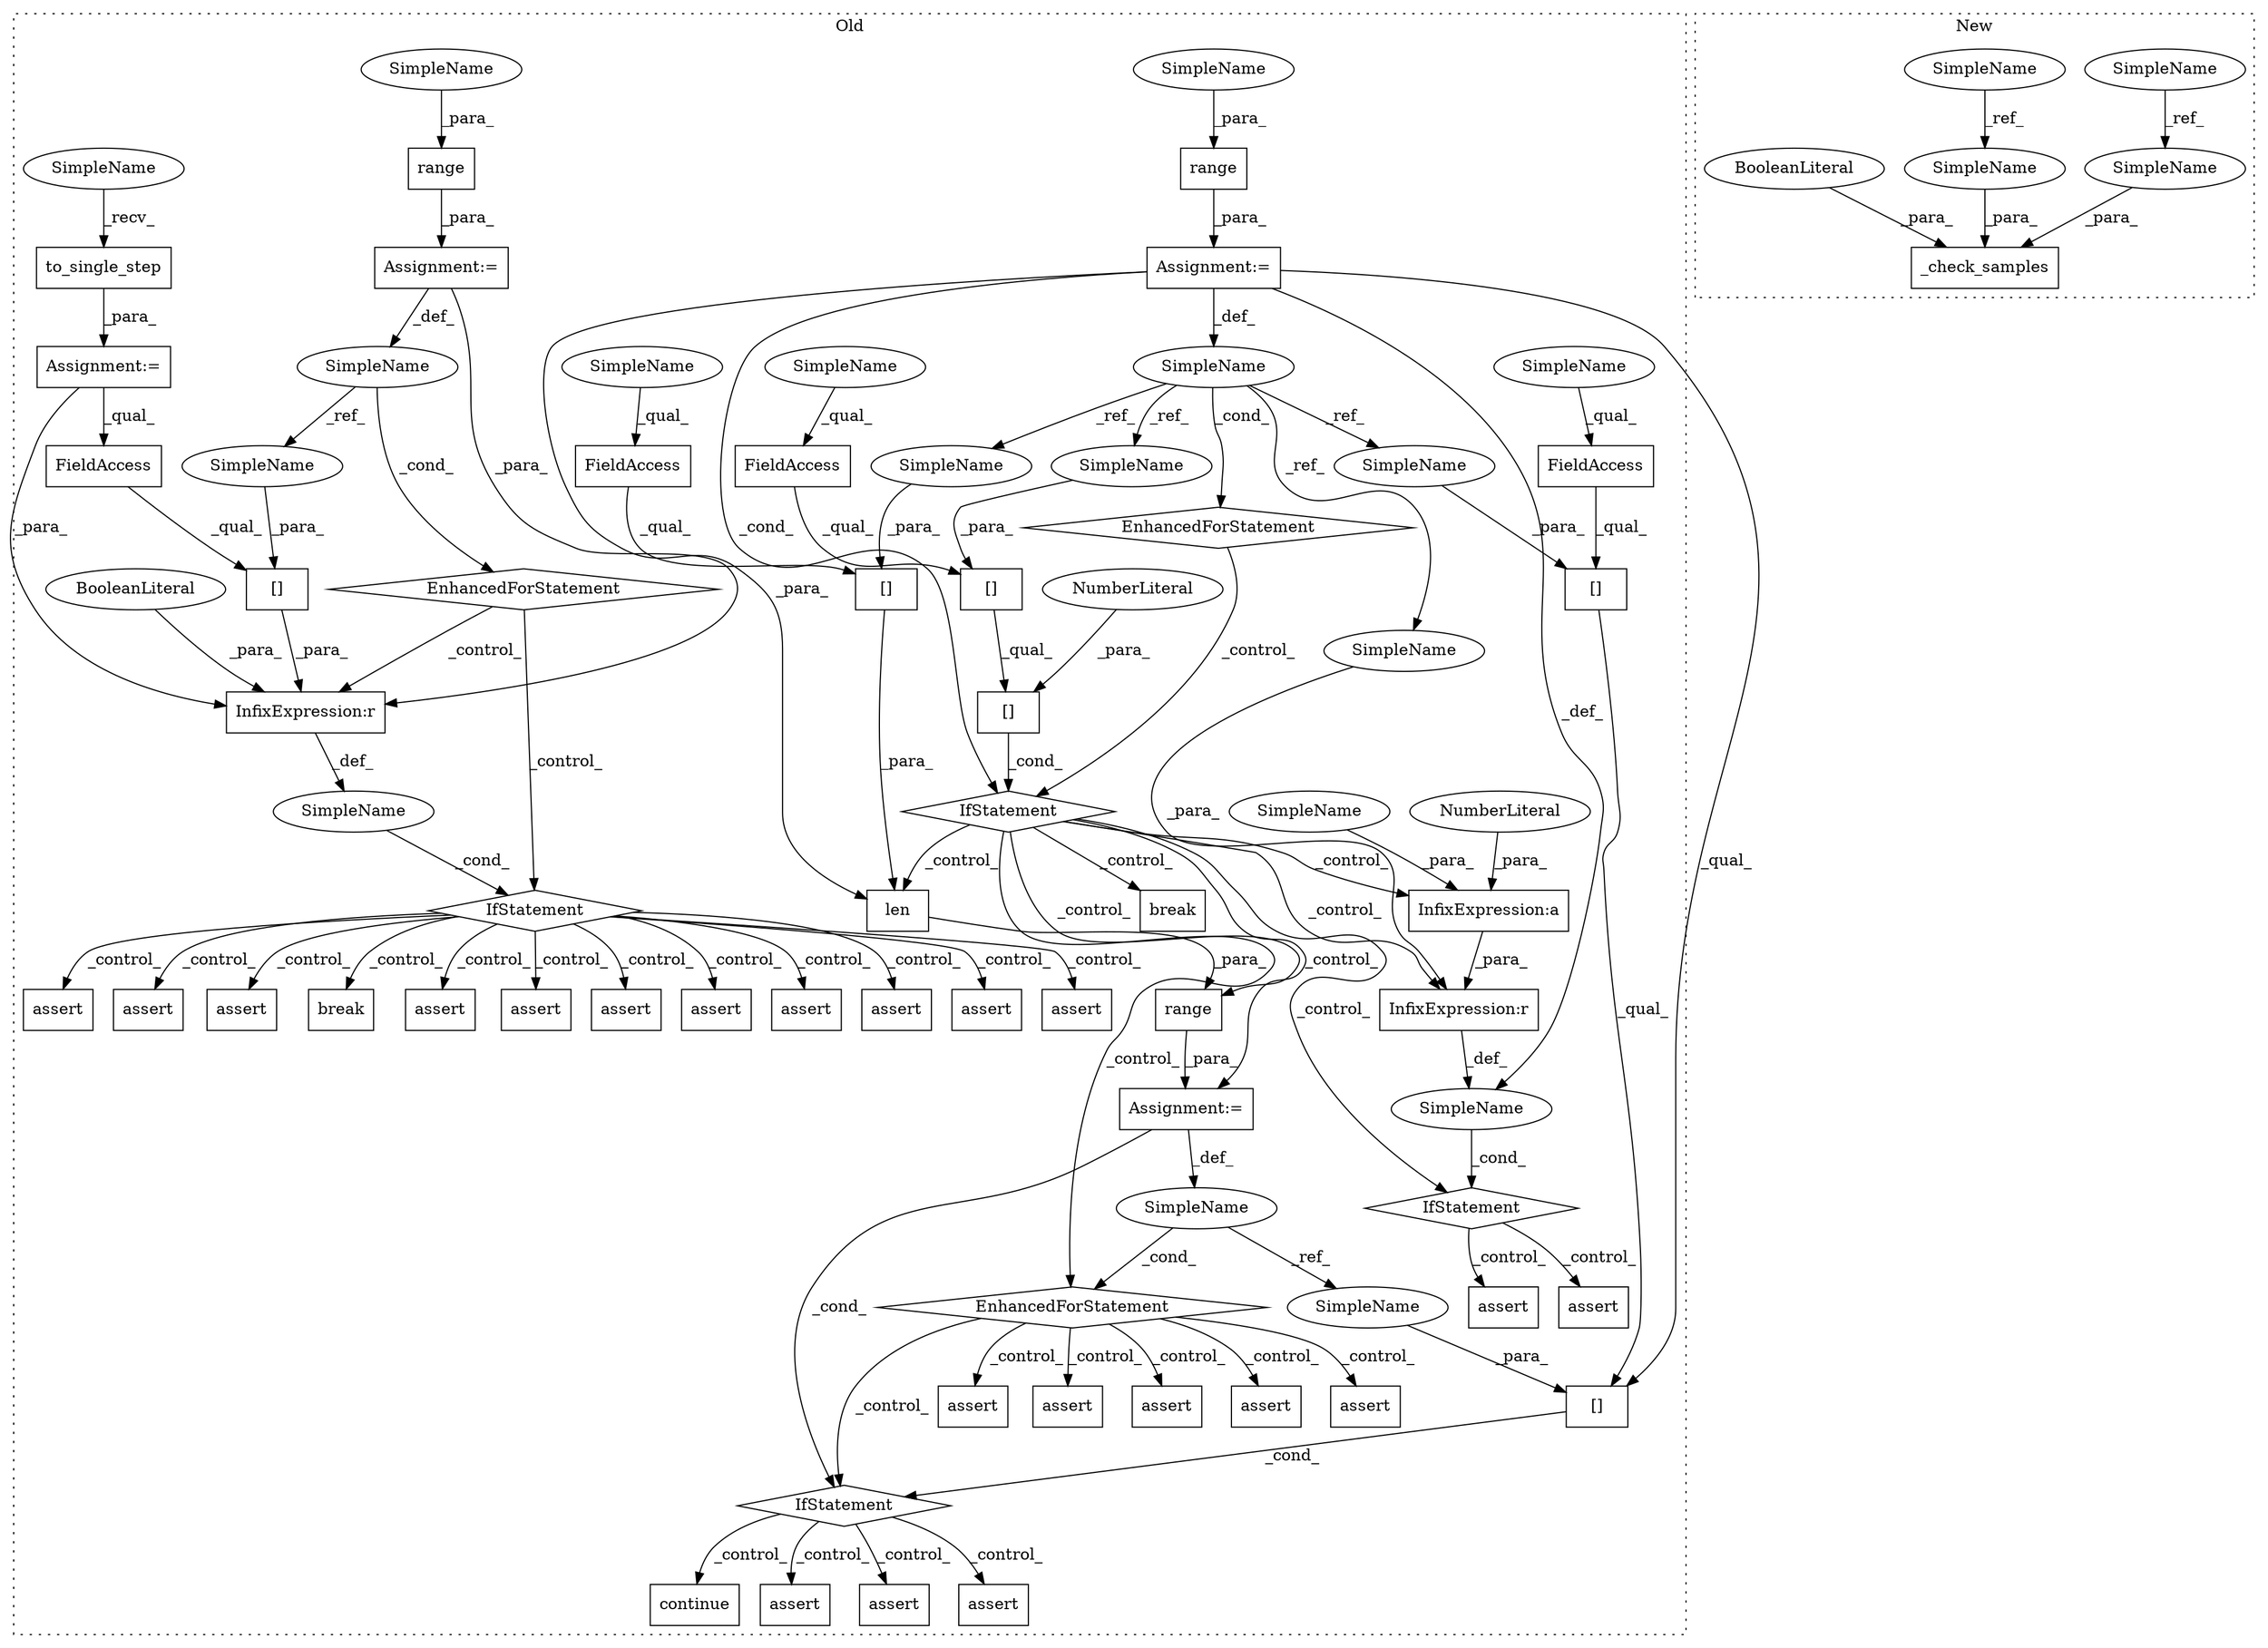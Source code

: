 digraph G {
subgraph cluster0 {
1 [label="assert" a="32" s="3994,4049" l="12,1" shape="box"];
3 [label="InfixExpression:a" a="27" s="3972" l="3" shape="box"];
4 [label="[]" a="2" s="3896,3918" l="21,1" shape="box"];
5 [label="NumberLiteral" a="34" s="3975" l="1" shape="ellipse"];
6 [label="NumberLiteral" a="34" s="3917" l="1" shape="ellipse"];
7 [label="[]" a="2" s="3896,3915" l="18,1" shape="box"];
9 [label="range" a="32" s="3864,3881" l="6,1" shape="box"];
10 [label="[]" a="2" s="4234,4253" l="18,1" shape="box"];
11 [label="break" a="10" s="3931" l="6" shape="box"];
12 [label="[]" a="2" s="4719,4738" l="18,1" shape="box"];
13 [label="EnhancedForStatement" a="70" s="4159,4256" l="57,2" shape="diamond"];
14 [label="[]" a="2" s="4719,4741" l="21,1" shape="box"];
15 [label="EnhancedForStatement" a="70" s="3803,3882" l="53,2" shape="diamond"];
16 [label="InfixExpression:r" a="27" s="3957" l="3" shape="box"];
17 [label="SimpleName" a="42" s="" l="" shape="ellipse"];
18 [label="assert" a="32" s="4065,4142" l="12,1" shape="box"];
19 [label="len" a="32" s="4230,4254" l="4,1" shape="box"];
20 [label="assert" a="32" s="4530,4595" l="12,1" shape="box"];
21 [label="FieldAccess" a="22" s="4234" l="17" shape="box"];
23 [label="FieldAccess" a="22" s="3896" l="17" shape="box"];
24 [label="assert" a="32" s="4273,4334" l="12,1" shape="box"];
25 [label="FieldAccess" a="22" s="4719" l="17" shape="box"];
26 [label="assert" a="32" s="4350,4423" l="16,1" shape="box"];
27 [label="continue" a="18" s="4756" l="9" shape="box"];
28 [label="assert" a="32" s="4965,5056" l="16,1" shape="box"];
29 [label="IfStatement" a="25" s="3892,3919" l="4,2" shape="diamond"];
30 [label="assert" a="32" s="4611,4704" l="16,1" shape="box"];
32 [label="IfStatement" a="25" s="4715,4742" l="4,2" shape="diamond"];
33 [label="assert" a="32" s="4876,4949" l="16,1" shape="box"];
34 [label="range" a="32" s="5188,5205" l="6,1" shape="box"];
35 [label="[]" a="2" s="5220,5251" l="30,1" shape="box"];
36 [label="SimpleName" a="42" s="5184" l="1" shape="ellipse"];
37 [label="EnhancedForStatement" a="70" s="5127,5206" l="53,2" shape="diamond"];
38 [label="InfixExpression:r" a="27" s="5252" l="4" shape="box"];
39 [label="break" a="10" s="5272" l="6" shape="box"];
40 [label="SimpleName" a="42" s="" l="" shape="ellipse"];
41 [label="assert" a="32" s="5622,5709" l="12,1" shape="box"];
42 [label="FieldAccess" a="22" s="5220" l="29" shape="box"];
43 [label="assert" a="32" s="4789,4860" l="16,1" shape="box"];
44 [label="IfStatement" a="25" s="5216,5260" l="4,2" shape="diamond"];
45 [label="assert" a="32" s="5543,5608" l="16,1" shape="box"];
46 [label="IfStatement" a="25" s="3952,3977" l="4,2" shape="diamond"];
47 [label="assert" a="32" s="5298,5359" l="12,1" shape="box"];
48 [label="range" a="32" s="4224,4255" l="6,1" shape="box"];
49 [label="assert" a="32" s="6080,6148" l="12,1" shape="box"];
50 [label="BooleanLiteral" a="9" s="5256" l="4" shape="ellipse"];
51 [label="assert" a="32" s="4439,4514" l="16,1" shape="box"];
52 [label="SimpleName" a="42" s="4220" l="1" shape="ellipse"];
53 [label="assert" a="32" s="5801,5884" l="16,1" shape="box"];
54 [label="SimpleName" a="42" s="3860" l="1" shape="ellipse"];
55 [label="assert" a="32" s="5723,5787" l="12,1" shape="box"];
56 [label="to_single_step" a="32" s="5105" l="16" shape="box"];
57 [label="assert" a="32" s="5466,5529" l="16,1" shape="box"];
58 [label="Assignment:=" a="7" s="5096" l="1" shape="box"];
59 [label="assert" a="32" s="5898,5974" l="16,1" shape="box"];
60 [label="Assignment:=" a="7" s="5127,5206" l="53,2" shape="box"];
61 [label="assert" a="32" s="5373,5452" l="12,1" shape="box"];
62 [label="Assignment:=" a="7" s="4159,4256" l="57,2" shape="box"];
63 [label="assert" a="32" s="6162,6258" l="16,1" shape="box"];
64 [label="Assignment:=" a="7" s="3803,3882" l="53,2" shape="box"];
65 [label="assert" a="32" s="5988,6066" l="16,1" shape="box"];
67 [label="SimpleName" a="42" s="3961" l="11" shape="ellipse"];
68 [label="SimpleName" a="42" s="3870" l="11" shape="ellipse"];
69 [label="SimpleName" a="42" s="5194" l="11" shape="ellipse"];
70 [label="SimpleName" a="42" s="4740" l="1" shape="ellipse"];
71 [label="SimpleName" a="42" s="3956" l="1" shape="ellipse"];
72 [label="SimpleName" a="42" s="4737" l="1" shape="ellipse"];
73 [label="SimpleName" a="42" s="3914" l="1" shape="ellipse"];
74 [label="SimpleName" a="42" s="4252" l="1" shape="ellipse"];
76 [label="SimpleName" a="42" s="4234" l="7" shape="ellipse"];
77 [label="SimpleName" a="42" s="3896" l="7" shape="ellipse"];
78 [label="SimpleName" a="42" s="4719" l="7" shape="ellipse"];
79 [label="SimpleName" a="42" s="5097" l="7" shape="ellipse"];
80 [label="SimpleName" a="42" s="5250" l="1" shape="ellipse"];
label = "Old";
style="dotted";
}
subgraph cluster1 {
2 [label="_check_samples" a="32" s="1102,1151" l="15,1" shape="box"];
8 [label="SimpleName" a="42" s="993" l="11" shape="ellipse"];
22 [label="SimpleName" a="42" s="1032" l="7" shape="ellipse"];
31 [label="BooleanLiteral" a="9" s="1147" l="4" shape="ellipse"];
66 [label="SimpleName" a="42" s="1125" l="11" shape="ellipse"];
75 [label="SimpleName" a="42" s="1117" l="7" shape="ellipse"];
label = "New";
style="dotted";
}
3 -> 16 [label="_para_"];
4 -> 29 [label="_cond_"];
5 -> 3 [label="_para_"];
6 -> 4 [label="_para_"];
7 -> 4 [label="_qual_"];
8 -> 66 [label="_ref_"];
9 -> 64 [label="_para_"];
10 -> 19 [label="_para_"];
12 -> 14 [label="_qual_"];
13 -> 32 [label="_control_"];
13 -> 20 [label="_control_"];
13 -> 51 [label="_control_"];
13 -> 24 [label="_control_"];
13 -> 30 [label="_control_"];
13 -> 26 [label="_control_"];
14 -> 32 [label="_cond_"];
15 -> 29 [label="_control_"];
16 -> 17 [label="_def_"];
17 -> 46 [label="_cond_"];
19 -> 48 [label="_para_"];
21 -> 10 [label="_qual_"];
22 -> 75 [label="_ref_"];
23 -> 7 [label="_qual_"];
25 -> 12 [label="_qual_"];
29 -> 11 [label="_control_"];
29 -> 46 [label="_control_"];
29 -> 62 [label="_control_"];
29 -> 13 [label="_control_"];
29 -> 3 [label="_control_"];
29 -> 16 [label="_control_"];
29 -> 19 [label="_control_"];
29 -> 48 [label="_control_"];
31 -> 2 [label="_para_"];
32 -> 43 [label="_control_"];
32 -> 28 [label="_control_"];
32 -> 27 [label="_control_"];
32 -> 33 [label="_control_"];
34 -> 60 [label="_para_"];
35 -> 38 [label="_para_"];
36 -> 37 [label="_cond_"];
36 -> 80 [label="_ref_"];
37 -> 38 [label="_control_"];
37 -> 44 [label="_control_"];
38 -> 40 [label="_def_"];
40 -> 44 [label="_cond_"];
42 -> 35 [label="_qual_"];
44 -> 47 [label="_control_"];
44 -> 41 [label="_control_"];
44 -> 55 [label="_control_"];
44 -> 65 [label="_control_"];
44 -> 53 [label="_control_"];
44 -> 57 [label="_control_"];
44 -> 39 [label="_control_"];
44 -> 61 [label="_control_"];
44 -> 45 [label="_control_"];
44 -> 63 [label="_control_"];
44 -> 49 [label="_control_"];
44 -> 59 [label="_control_"];
46 -> 1 [label="_control_"];
46 -> 18 [label="_control_"];
48 -> 62 [label="_para_"];
50 -> 38 [label="_para_"];
52 -> 13 [label="_cond_"];
52 -> 70 [label="_ref_"];
54 -> 15 [label="_cond_"];
54 -> 73 [label="_ref_"];
54 -> 72 [label="_ref_"];
54 -> 71 [label="_ref_"];
54 -> 74 [label="_ref_"];
56 -> 58 [label="_para_"];
58 -> 38 [label="_para_"];
58 -> 42 [label="_qual_"];
60 -> 36 [label="_def_"];
60 -> 38 [label="_para_"];
62 -> 52 [label="_def_"];
62 -> 32 [label="_cond_"];
64 -> 19 [label="_para_"];
64 -> 14 [label="_qual_"];
64 -> 29 [label="_cond_"];
64 -> 17 [label="_def_"];
64 -> 54 [label="_def_"];
66 -> 2 [label="_para_"];
67 -> 3 [label="_para_"];
68 -> 9 [label="_para_"];
69 -> 34 [label="_para_"];
70 -> 14 [label="_para_"];
71 -> 16 [label="_para_"];
72 -> 12 [label="_para_"];
73 -> 7 [label="_para_"];
74 -> 10 [label="_para_"];
75 -> 2 [label="_para_"];
76 -> 21 [label="_qual_"];
77 -> 23 [label="_qual_"];
78 -> 25 [label="_qual_"];
79 -> 56 [label="_recv_"];
80 -> 35 [label="_para_"];
}